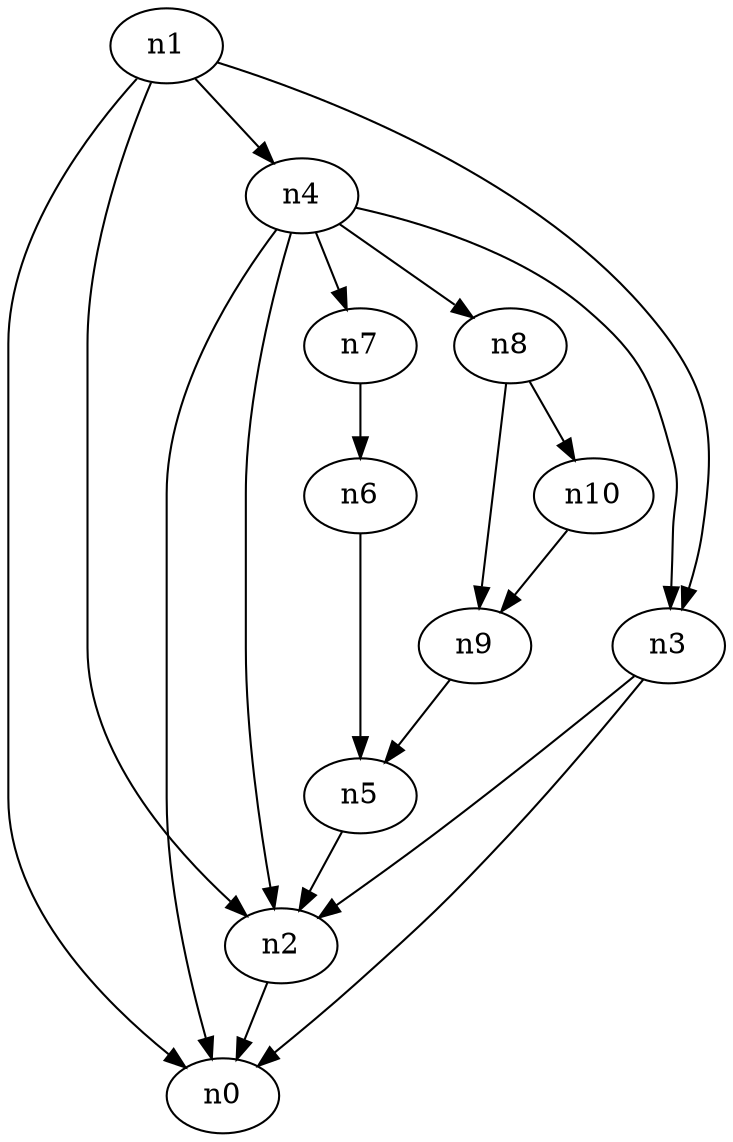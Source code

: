 digraph G {
	n1 -> n0	 [_graphml_id=e0];
	n1 -> n2	 [_graphml_id=e1];
	n1 -> n3	 [_graphml_id=e6];
	n1 -> n4	 [_graphml_id=e9];
	n2 -> n0	 [_graphml_id=e5];
	n3 -> n0	 [_graphml_id=e8];
	n3 -> n2	 [_graphml_id=e2];
	n4 -> n0	 [_graphml_id=e4];
	n4 -> n2	 [_graphml_id=e7];
	n4 -> n3	 [_graphml_id=e3];
	n4 -> n7	 [_graphml_id=e13];
	n4 -> n8	 [_graphml_id=e14];
	n5 -> n2	 [_graphml_id=e10];
	n6 -> n5	 [_graphml_id=e11];
	n7 -> n6	 [_graphml_id=e12];
	n8 -> n9	 [_graphml_id=e15];
	n8 -> n10	 [_graphml_id=e18];
	n9 -> n5	 [_graphml_id=e16];
	n10 -> n9	 [_graphml_id=e17];
}

